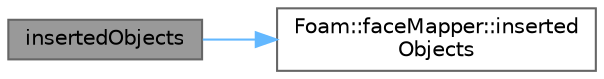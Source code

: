 digraph "insertedObjects"
{
 // LATEX_PDF_SIZE
  bgcolor="transparent";
  edge [fontname=Helvetica,fontsize=10,labelfontname=Helvetica,labelfontsize=10];
  node [fontname=Helvetica,fontsize=10,shape=box,height=0.2,width=0.4];
  rankdir="LR";
  Node1 [id="Node000001",label="insertedObjects",height=0.2,width=0.4,color="gray40", fillcolor="grey60", style="filled", fontcolor="black",tooltip=" "];
  Node1 -> Node2 [id="edge1_Node000001_Node000002",color="steelblue1",style="solid",tooltip=" "];
  Node2 [id="Node000002",label="Foam::faceMapper::inserted\lObjects",height=0.2,width=0.4,color="grey40", fillcolor="white", style="filled",URL="$classFoam_1_1faceMapper.html#acdbb80a9d9daff09e7145118b9a90b80",tooltip=" "];
}

